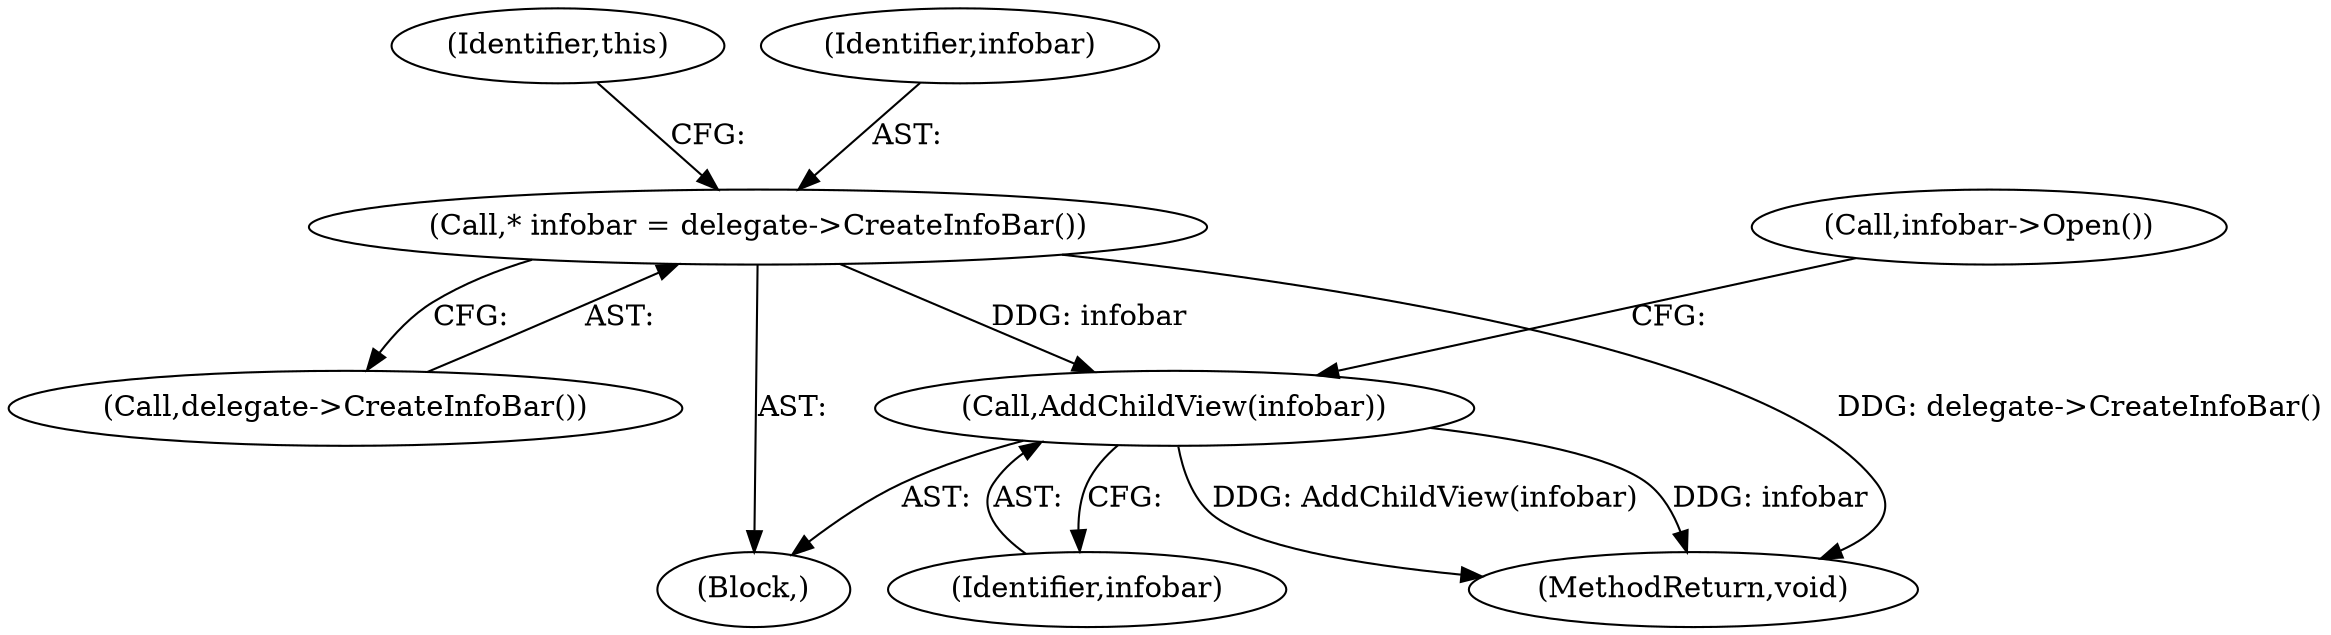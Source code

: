 digraph "1_Chrome_fc3c351a3d995f73ead5c92354396a7ec2b14e3f_10@pointer" {
"1000124" [label="(Call,AddChildView(infobar))"];
"1000119" [label="(Call,* infobar = delegate->CreateInfoBar())"];
"1000125" [label="(Identifier,infobar)"];
"1000124" [label="(Call,AddChildView(infobar))"];
"1000119" [label="(Call,* infobar = delegate->CreateInfoBar())"];
"1000123" [label="(Identifier,this)"];
"1000121" [label="(Call,delegate->CreateInfoBar())"];
"1000112" [label="(Block,)"];
"1000120" [label="(Identifier,infobar)"];
"1000127" [label="(MethodReturn,void)"];
"1000126" [label="(Call,infobar->Open())"];
"1000124" -> "1000112"  [label="AST: "];
"1000124" -> "1000125"  [label="CFG: "];
"1000125" -> "1000124"  [label="AST: "];
"1000126" -> "1000124"  [label="CFG: "];
"1000124" -> "1000127"  [label="DDG: infobar"];
"1000124" -> "1000127"  [label="DDG: AddChildView(infobar)"];
"1000119" -> "1000124"  [label="DDG: infobar"];
"1000119" -> "1000112"  [label="AST: "];
"1000119" -> "1000121"  [label="CFG: "];
"1000120" -> "1000119"  [label="AST: "];
"1000121" -> "1000119"  [label="AST: "];
"1000123" -> "1000119"  [label="CFG: "];
"1000119" -> "1000127"  [label="DDG: delegate->CreateInfoBar()"];
}
